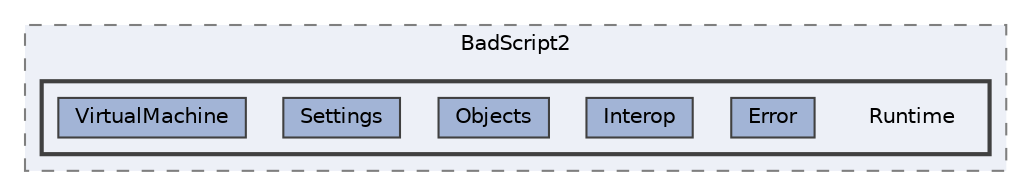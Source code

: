 digraph "src/BadScript2/Runtime"
{
 // LATEX_PDF_SIZE
  bgcolor="transparent";
  edge [fontname=Helvetica,fontsize=10,labelfontname=Helvetica,labelfontsize=10];
  node [fontname=Helvetica,fontsize=10,shape=box,height=0.2,width=0.4];
  compound=true
  subgraph clusterdir_12ec2e27d2e95feb115cace76ec05ec5 {
    graph [ bgcolor="#edf0f7", pencolor="grey50", label="BadScript2", fontname=Helvetica,fontsize=10 style="filled,dashed", URL="dir_12ec2e27d2e95feb115cace76ec05ec5.html",tooltip=""]
  subgraph clusterdir_6658744b4fac2b7f3aa26e3064ca232d {
    graph [ bgcolor="#edf0f7", pencolor="grey25", label="", fontname=Helvetica,fontsize=10 style="filled,bold", URL="dir_6658744b4fac2b7f3aa26e3064ca232d.html",tooltip=""]
    dir_6658744b4fac2b7f3aa26e3064ca232d [shape=plaintext, label="Runtime"];
  dir_1ab626543ad6ddc5f405db52a5682417 [label="Error", fillcolor="#a2b4d6", color="grey25", style="filled", URL="dir_1ab626543ad6ddc5f405db52a5682417.html",tooltip=""];
  dir_48b8d0319f0c96cbd0c5fd3b6ecb90fa [label="Interop", fillcolor="#a2b4d6", color="grey25", style="filled", URL="dir_48b8d0319f0c96cbd0c5fd3b6ecb90fa.html",tooltip=""];
  dir_6991b96044c23caf744f99cf5b8b4e86 [label="Objects", fillcolor="#a2b4d6", color="grey25", style="filled", URL="dir_6991b96044c23caf744f99cf5b8b4e86.html",tooltip=""];
  dir_1a964460e49081f5a8c365694a030b29 [label="Settings", fillcolor="#a2b4d6", color="grey25", style="filled", URL="dir_1a964460e49081f5a8c365694a030b29.html",tooltip=""];
  dir_2f6ea992a5dcfd262722e6d7216c42b8 [label="VirtualMachine", fillcolor="#a2b4d6", color="grey25", style="filled", URL="dir_2f6ea992a5dcfd262722e6d7216c42b8.html",tooltip=""];
  }
  }
}
